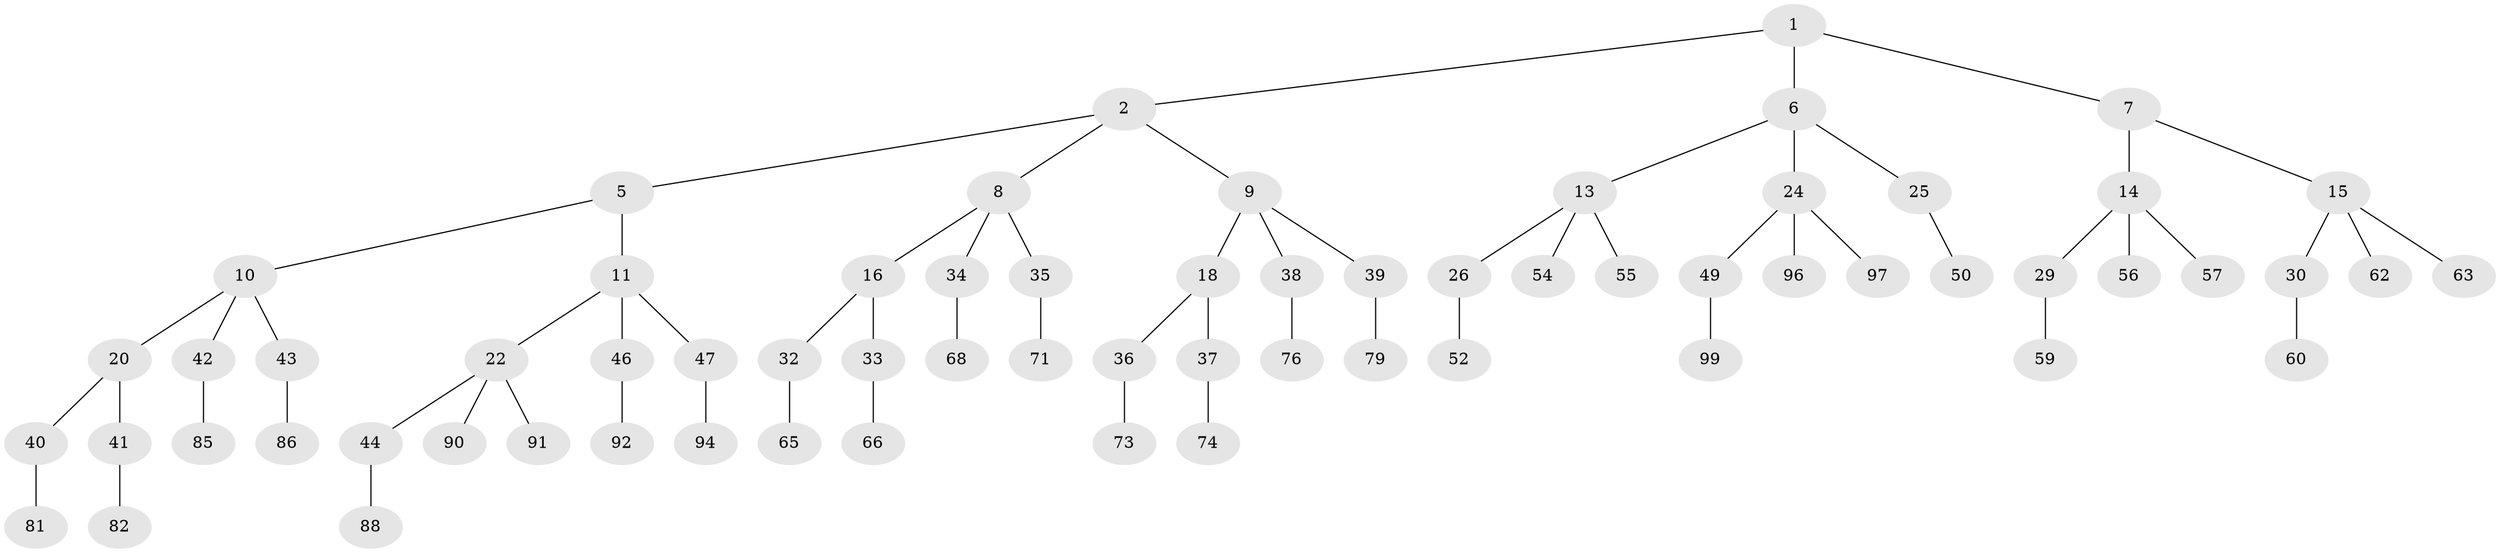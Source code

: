 // original degree distribution, {2: 0.02, 3: 0.48, 1: 0.5}
// Generated by graph-tools (version 1.1) at 2025/11/02/21/25 10:11:11]
// undirected, 67 vertices, 66 edges
graph export_dot {
graph [start="1"]
  node [color=gray90,style=filled];
  1 [super="+3"];
  2 [latent=1,super="+4"];
  5 [latent=0.5];
  6 [latent=0.5,super="+12"];
  7 [latent=0.5];
  8 [latent=0.333333,super="+17"];
  9 [latent=0.333333,super="+19"];
  10 [latent=0.333333,super="+21"];
  11 [latent=0.333333,super="+23"];
  13 [latent=0.333333,super="+27"];
  14 [latent=0.333333,super="+28"];
  15 [latent=0.333333,super="+31"];
  16 [latent=0.25];
  18 [latent=0.25];
  20 [latent=0.25];
  22 [latent=0.25,super="+45"];
  24 [latent=0.25,super="+48"];
  25 [latent=0.25,super="+51"];
  26 [latent=0.25,super="+53"];
  29 [latent=0.25,super="+58"];
  30 [latent=0.25,super="+61"];
  32 [latent=0.2,super="+64"];
  33 [latent=0.2,super="+67"];
  34 [latent=0.2,super="+69"];
  35 [latent=0.2,super="+70"];
  36 [latent=0.2,super="+72"];
  37 [latent=0.2,super="+75"];
  38 [latent=0.2,super="+77"];
  39 [latent=0.2,super="+78"];
  40 [latent=0.2,super="+80"];
  41 [latent=0.2,super="+83"];
  42 [latent=0.2,super="+84"];
  43 [latent=0.2,super="+87"];
  44 [latent=0.2,super="+89"];
  46 [latent=0.2,super="+93"];
  47 [latent=0.2,super="+95"];
  49 [latent=0.2,super="+98"];
  50 [latent=0.2,super="+100"];
  52 [latent=0.2];
  54 [latent=0.2];
  55 [latent=0.2];
  56 [latent=0.2];
  57 [latent=0.2];
  59 [latent=0.2];
  60 [latent=0.2];
  62 [latent=0.2];
  63 [latent=0.2];
  65 [latent=0.166667];
  66 [latent=0.166667];
  68 [latent=0.166667];
  71 [latent=0.166667];
  73 [latent=0.166667];
  74 [latent=0.166667];
  76 [latent=0.166667];
  79 [latent=0.166667];
  81 [latent=0.166667];
  82 [latent=0.166667];
  85 [latent=0.166667];
  86 [latent=0.166667];
  88 [latent=0.166667];
  90 [latent=0.166667];
  91 [latent=0.166667];
  92 [latent=0.166667];
  94 [latent=0.166667];
  96 [latent=0.166667];
  97 [latent=0.166667];
  99 [latent=0.166667];
  1 -- 2;
  1 -- 6;
  1 -- 7;
  2 -- 5;
  2 -- 8;
  2 -- 9;
  5 -- 10;
  5 -- 11;
  6 -- 13;
  6 -- 24;
  6 -- 25;
  7 -- 14;
  7 -- 15;
  8 -- 16;
  8 -- 34;
  8 -- 35;
  9 -- 18;
  9 -- 38;
  9 -- 39;
  10 -- 20;
  10 -- 43;
  10 -- 42;
  11 -- 22;
  11 -- 46;
  11 -- 47;
  13 -- 26;
  13 -- 54;
  13 -- 55;
  14 -- 29;
  14 -- 56;
  14 -- 57;
  15 -- 30;
  15 -- 63;
  15 -- 62;
  16 -- 32;
  16 -- 33;
  18 -- 36;
  18 -- 37;
  20 -- 40;
  20 -- 41;
  22 -- 44;
  22 -- 90;
  22 -- 91;
  24 -- 49;
  24 -- 97;
  24 -- 96;
  25 -- 50;
  26 -- 52;
  29 -- 59;
  30 -- 60;
  32 -- 65;
  33 -- 66;
  34 -- 68;
  35 -- 71;
  36 -- 73;
  37 -- 74;
  38 -- 76;
  39 -- 79;
  40 -- 81;
  41 -- 82;
  42 -- 85;
  43 -- 86;
  44 -- 88;
  46 -- 92;
  47 -- 94;
  49 -- 99;
}
